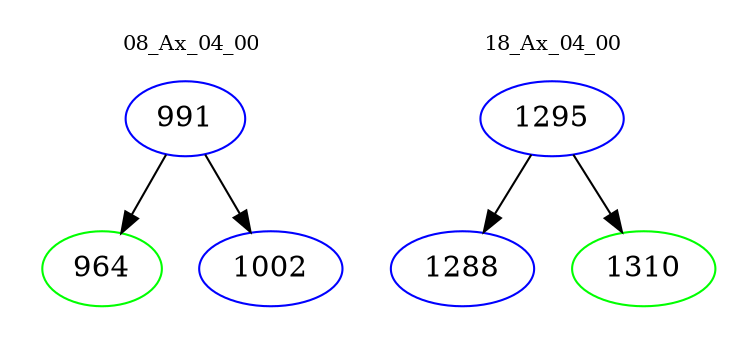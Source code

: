digraph{
subgraph cluster_0 {
color = white
label = "08_Ax_04_00";
fontsize=10;
T0_991 [label="991", color="blue"]
T0_991 -> T0_964 [color="black"]
T0_964 [label="964", color="green"]
T0_991 -> T0_1002 [color="black"]
T0_1002 [label="1002", color="blue"]
}
subgraph cluster_1 {
color = white
label = "18_Ax_04_00";
fontsize=10;
T1_1295 [label="1295", color="blue"]
T1_1295 -> T1_1288 [color="black"]
T1_1288 [label="1288", color="blue"]
T1_1295 -> T1_1310 [color="black"]
T1_1310 [label="1310", color="green"]
}
}
